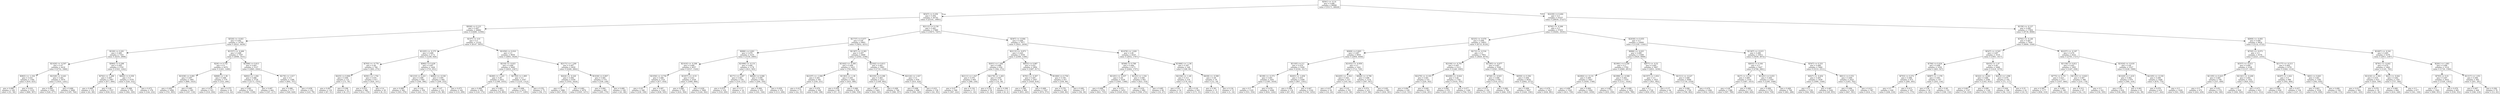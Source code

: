digraph Tree {
node [shape=box] ;
0 [label="X[561] <= -0.14\ngini = 0.498\nsamples = 99999\nvalue = [53171, 46828]"] ;
1 [label="X[547] <= 0.256\ngini = 0.492\nsamples = 44742\nvalue = [25141, 19601]"] ;
0 -> 1 [labeldistance=2.5, labelangle=45, headlabel="True"] ;
2 [label="X[936] <= 0.123\ngini = 0.497\nsamples = 26862\nvalue = [14468, 12394]"] ;
1 -> 2 ;
3 [label="X[520] <= -0.043\ngini = 0.492\nsamples = 14760\nvalue = [8321, 6439]"] ;
2 -> 3 ;
4 [label="X[100] <= 0.291\ngini = 0.482\nsamples = 7163\nvalue = [4255, 2908]"] ;
3 -> 4 ;
5 [label="X[1420] <= -0.507\ngini = 0.47\nsamples = 4418\nvalue = [2752, 1666]"] ;
4 -> 5 ;
6 [label="X[963] <= -1.334\ngini = 0.432\nsamples = 1344\nvalue = [919, 425]"] ;
5 -> 6 ;
7 [label="gini = 0.498\nsamples = 109\nvalue = [51, 58]"] ;
6 -> 7 ;
8 [label="gini = 0.418\nsamples = 1235\nvalue = [868, 367]"] ;
6 -> 8 ;
9 [label="X[2328] <= -0.441\ngini = 0.481\nsamples = 3074\nvalue = [1833, 1241]"] ;
5 -> 9 ;
10 [label="gini = 0.499\nsamples = 1005\nvalue = [528, 477]"] ;
9 -> 10 ;
11 [label="gini = 0.466\nsamples = 2069\nvalue = [1305, 764]"] ;
9 -> 11 ;
12 [label="X[964] <= 0.298\ngini = 0.495\nsamples = 2745\nvalue = [1503, 1242]"] ;
4 -> 12 ;
13 [label="X[762] <= -1.496\ngini = 0.485\nsamples = 1667\nvalue = [977, 690]"] ;
12 -> 13 ;
14 [label="gini = 0.468\nsamples = 110\nvalue = [41, 69]"] ;
13 -> 14 ;
15 [label="gini = 0.48\nsamples = 1557\nvalue = [936, 621]"] ;
13 -> 15 ;
16 [label="X[602] <= 0.359\ngini = 0.5\nsamples = 1078\nvalue = [526, 552]"] ;
12 -> 16 ;
17 [label="gini = 0.496\nsamples = 702\nvalue = [382, 320]"] ;
16 -> 17 ;
18 [label="gini = 0.473\nsamples = 376\nvalue = [144, 232]"] ;
16 -> 18 ;
19 [label="X[1557] <= -0.466\ngini = 0.498\nsamples = 7597\nvalue = [4066, 3531]"] ;
3 -> 19 ;
20 [label="X[29] <= 0.732\ngini = 0.5\nsamples = 2470\nvalue = [1201, 1269]"] ;
19 -> 20 ;
21 [label="X[1638] <= 0.991\ngini = 0.497\nsamples = 1891\nvalue = [868, 1023]"] ;
20 -> 21 ;
22 [label="gini = 0.492\nsamples = 1606\nvalue = [701, 905]"] ;
21 -> 22 ;
23 [label="gini = 0.485\nsamples = 285\nvalue = [167, 118]"] ;
21 -> 23 ;
24 [label="X[868] <= 1.38\ngini = 0.489\nsamples = 579\nvalue = [333, 246]"] ;
20 -> 24 ;
25 [label="gini = 0.476\nsamples = 523\nvalue = [319, 204]"] ;
24 -> 25 ;
26 [label="gini = 0.375\nsamples = 56\nvalue = [14, 42]"] ;
24 -> 26 ;
27 [label="X[1696] <= 0.613\ngini = 0.493\nsamples = 5127\nvalue = [2865, 2262]"] ;
19 -> 27 ;
28 [label="X[602] <= 1.204\ngini = 0.486\nsamples = 3728\nvalue = [2173, 1555]"] ;
27 -> 28 ;
29 [label="gini = 0.481\nsamples = 3324\nvalue = [1986, 1338]"] ;
28 -> 29 ;
30 [label="gini = 0.497\nsamples = 404\nvalue = [187, 217]"] ;
28 -> 30 ;
31 [label="X[176] <= 1.017\ngini = 0.5\nsamples = 1399\nvalue = [692, 707]"] ;
27 -> 31 ;
32 [label="gini = 0.498\nsamples = 1177\nvalue = [549, 628]"] ;
31 -> 32 ;
33 [label="gini = 0.458\nsamples = 222\nvalue = [143, 79]"] ;
31 -> 33 ;
34 [label="X[197] <= -0.9\ngini = 0.5\nsamples = 12102\nvalue = [6147, 5955]"] ;
2 -> 34 ;
35 [label="X[1205] <= -0.375\ngini = 0.489\nsamples = 2172\nvalue = [1246, 926]"] ;
34 -> 35 ;
36 [label="X[793] <= -0.776\ngini = 0.46\nsamples = 768\nvalue = [493, 275]"] ;
35 -> 36 ;
37 [label="X[435] <= 0.906\ngini = 0.499\nsamples = 151\nvalue = [73, 78]"] ;
36 -> 37 ;
38 [label="gini = 0.491\nsamples = 118\nvalue = [67, 51]"] ;
37 -> 38 ;
39 [label="gini = 0.298\nsamples = 33\nvalue = [6, 27]"] ;
37 -> 39 ;
40 [label="X[581] <= 1.754\ngini = 0.435\nsamples = 617\nvalue = [420, 197]"] ;
36 -> 40 ;
41 [label="gini = 0.419\nsamples = 588\nvalue = [412, 176]"] ;
40 -> 41 ;
42 [label="gini = 0.4\nsamples = 29\nvalue = [8, 21]"] ;
40 -> 42 ;
43 [label="X[982] <= 0.439\ngini = 0.497\nsamples = 1404\nvalue = [753, 651]"] ;
35 -> 43 ;
44 [label="X[1210] <= 0.221\ngini = 0.488\nsamples = 940\nvalue = [544, 396]"] ;
43 -> 44 ;
45 [label="gini = 0.499\nsamples = 582\nvalue = [303, 279]"] ;
44 -> 45 ;
46 [label="gini = 0.44\nsamples = 358\nvalue = [241, 117]"] ;
44 -> 46 ;
47 [label="X[602] <= -0.538\ngini = 0.495\nsamples = 464\nvalue = [209, 255]"] ;
43 -> 47 ;
48 [label="gini = 0.47\nsamples = 122\nvalue = [76, 46]"] ;
47 -> 48 ;
49 [label="gini = 0.475\nsamples = 342\nvalue = [133, 209]"] ;
47 -> 49 ;
50 [label="X[1056] <= 0.016\ngini = 0.5\nsamples = 9930\nvalue = [4901, 5029]"] ;
34 -> 50 ;
51 [label="X[218] <= -0.023\ngini = 0.499\nsamples = 5000\nvalue = [2633, 2367]"] ;
50 -> 51 ;
52 [label="X[280] <= -1.221\ngini = 0.49\nsamples = 2453\nvalue = [1398, 1055]"] ;
51 -> 52 ;
53 [label="gini = 0.484\nsamples = 292\nvalue = [120, 172]"] ;
52 -> 53 ;
54 [label="gini = 0.483\nsamples = 2161\nvalue = [1278, 883]"] ;
52 -> 54 ;
55 [label="X[1793] <= 1.895\ngini = 0.5\nsamples = 2547\nvalue = [1235, 1312]"] ;
51 -> 55 ;
56 [label="gini = 0.499\nsamples = 2472\nvalue = [1177, 1295]"] ;
55 -> 56 ;
57 [label="gini = 0.351\nsamples = 75\nvalue = [58, 17]"] ;
55 -> 57 ;
58 [label="X[2171] <= 1.209\ngini = 0.497\nsamples = 4930\nvalue = [2268, 2662]"] ;
50 -> 58 ;
59 [label="X[424] <= -0.226\ngini = 0.494\nsamples = 4356\nvalue = [1932, 2424]"] ;
58 -> 59 ;
60 [label="gini = 0.5\nsamples = 1880\nvalue = [927, 953]"] ;
59 -> 60 ;
61 [label="gini = 0.482\nsamples = 2476\nvalue = [1005, 1471]"] ;
59 -> 61 ;
62 [label="X[1636] <= 0.907\ngini = 0.485\nsamples = 574\nvalue = [336, 238]"] ;
58 -> 62 ;
63 [label="gini = 0.464\nsamples = 465\nvalue = [295, 170]"] ;
62 -> 63 ;
64 [label="gini = 0.469\nsamples = 109\nvalue = [41, 68]"] ;
62 -> 64 ;
65 [label="X[2112] <= 0.156\ngini = 0.481\nsamples = 17880\nvalue = [10673, 7207]"] ;
1 -> 65 ;
66 [label="X[1737] <= 0.077\ngini = 0.49\nsamples = 9903\nvalue = [5652, 4251]"] ;
65 -> 66 ;
67 [label="X[896] <= 0.801\ngini = 0.479\nsamples = 5235\nvalue = [3150, 2085]"] ;
66 -> 67 ;
68 [label="X[1410] <= -0.306\ngini = 0.469\nsamples = 4057\nvalue = [2537, 1520]"] ;
67 -> 68 ;
69 [label="X[1056] <= -0.756\ngini = 0.489\nsamples = 1531\nvalue = [877, 654]"] ;
68 -> 69 ;
70 [label="gini = 0.43\nsamples = 348\nvalue = [239, 109]"] ;
69 -> 70 ;
71 [label="gini = 0.497\nsamples = 1183\nvalue = [638, 545]"] ;
69 -> 71 ;
72 [label="X[1657] <= -0.53\ngini = 0.451\nsamples = 2526\nvalue = [1660, 866]"] ;
68 -> 72 ;
73 [label="gini = 0.488\nsamples = 720\nvalue = [416, 304]"] ;
72 -> 73 ;
74 [label="gini = 0.429\nsamples = 1806\nvalue = [1244, 562]"] ;
72 -> 74 ;
75 [label="X[1099] <= -0.131\ngini = 0.499\nsamples = 1178\nvalue = [613, 565]"] ;
67 -> 75 ;
76 [label="X[171] <= 2.007\ngini = 0.481\nsamples = 534\nvalue = [319, 215]"] ;
75 -> 76 ;
77 [label="gini = 0.474\nsamples = 518\nvalue = [318, 200]"] ;
76 -> 77 ;
78 [label="gini = 0.117\nsamples = 16\nvalue = [1, 15]"] ;
76 -> 78 ;
79 [label="X[826] <= 0.066\ngini = 0.496\nsamples = 644\nvalue = [294, 350]"] ;
75 -> 79 ;
80 [label="gini = 0.494\nsamples = 325\nvalue = [181, 144]"] ;
79 -> 80 ;
81 [label="gini = 0.458\nsamples = 319\nvalue = [113, 206]"] ;
79 -> 81 ;
82 [label="X[1387] <= -0.383\ngini = 0.497\nsamples = 4668\nvalue = [2502, 2166]"] ;
66 -> 82 ;
83 [label="X[1442] <= -0.395\ngini = 0.499\nsamples = 1623\nvalue = [783, 840]"] ;
82 -> 83 ;
84 [label="X[2197] <= -1.006\ngini = 0.491\nsamples = 581\nvalue = [330, 251]"] ;
83 -> 84 ;
85 [label="gini = 0.415\nsamples = 75\nvalue = [22, 53]"] ;
84 -> 85 ;
86 [label="gini = 0.476\nsamples = 506\nvalue = [308, 198]"] ;
84 -> 86 ;
87 [label="X[1383] <= -1.36\ngini = 0.491\nsamples = 1042\nvalue = [453, 589]"] ;
83 -> 87 ;
88 [label="gini = 0.456\nsamples = 88\nvalue = [57, 31]"] ;
87 -> 88 ;
89 [label="gini = 0.486\nsamples = 954\nvalue = [396, 558]"] ;
87 -> 89 ;
90 [label="X[2342] <= 0.613\ngini = 0.492\nsamples = 3045\nvalue = [1719, 1326]"] ;
82 -> 90 ;
91 [label="X[2193] <= 0.396\ngini = 0.483\nsamples = 2211\nvalue = [1309, 902]"] ;
90 -> 91 ;
92 [label="gini = 0.467\nsamples = 1465\nvalue = [920, 545]"] ;
91 -> 92 ;
93 [label="gini = 0.499\nsamples = 746\nvalue = [389, 357]"] ;
91 -> 93 ;
94 [label="X[2124] <= 1.027\ngini = 0.5\nsamples = 834\nvalue = [410, 424]"] ;
90 -> 94 ;
95 [label="gini = 0.498\nsamples = 698\nvalue = [369, 329]"] ;
94 -> 95 ;
96 [label="gini = 0.421\nsamples = 136\nvalue = [41, 95]"] ;
94 -> 96 ;
97 [label="X[367] <= -0.094\ngini = 0.466\nsamples = 7977\nvalue = [5021, 2956]"] ;
65 -> 97 ;
98 [label="X[2113] <= -0.873\ngini = 0.445\nsamples = 3558\nvalue = [2369, 1189]"] ;
97 -> 98 ;
99 [label="X[451] <= 1.482\ngini = 0.486\nsamples = 654\nvalue = [382, 272]"] ;
98 -> 99 ;
100 [label="X[2111] <= 1.927\ngini = 0.476\nsamples = 604\nvalue = [368, 236]"] ;
99 -> 100 ;
101 [label="gini = 0.47\nsamples = 589\nvalue = [367, 222]"] ;
100 -> 101 ;
102 [label="gini = 0.124\nsamples = 15\nvalue = [1, 14]"] ;
100 -> 102 ;
103 [label="X[2178] <= 1.263\ngini = 0.403\nsamples = 50\nvalue = [14, 36]"] ;
99 -> 103 ;
104 [label="gini = 0.224\nsamples = 39\nvalue = [5, 34]"] ;
103 -> 104 ;
105 [label="gini = 0.298\nsamples = 11\nvalue = [9, 2]"] ;
103 -> 105 ;
106 [label="X[653] <= 0.987\ngini = 0.432\nsamples = 2904\nvalue = [1987, 917]"] ;
98 -> 106 ;
107 [label="X[781] <= -0.307\ngini = 0.445\nsamples = 2447\nvalue = [1629, 818]"] ;
106 -> 107 ;
108 [label="gini = 0.396\nsamples = 900\nvalue = [655, 245]"] ;
107 -> 108 ;
109 [label="gini = 0.466\nsamples = 1547\nvalue = [974, 573]"] ;
107 -> 109 ;
110 [label="X[1660] <= 0.756\ngini = 0.339\nsamples = 457\nvalue = [358, 99]"] ;
106 -> 110 ;
111 [label="gini = 0.278\nsamples = 360\nvalue = [300, 60]"] ;
110 -> 111 ;
112 [label="gini = 0.481\nsamples = 97\nvalue = [58, 39]"] ;
110 -> 112 ;
113 [label="X[1678] <= 1.628\ngini = 0.48\nsamples = 4419\nvalue = [2652, 1767]"] ;
97 -> 113 ;
114 [label="X[568] <= 0.788\ngini = 0.484\nsamples = 4171\nvalue = [2464, 1707]"] ;
113 -> 114 ;
115 [label="X[1201] <= -0.037\ngini = 0.49\nsamples = 3229\nvalue = [1841, 1388]"] ;
114 -> 115 ;
116 [label="gini = 0.499\nsamples = 1576\nvalue = [821, 755]"] ;
115 -> 116 ;
117 [label="gini = 0.473\nsamples = 1653\nvalue = [1020, 633]"] ;
115 -> 117 ;
118 [label="X[123] <= 1.334\ngini = 0.448\nsamples = 942\nvalue = [623, 319]"] ;
114 -> 118 ;
119 [label="gini = 0.432\nsamples = 862\nvalue = [590, 272]"] ;
118 -> 119 ;
120 [label="gini = 0.485\nsamples = 80\nvalue = [33, 47]"] ;
118 -> 120 ;
121 [label="X[1966] <= 1.136\ngini = 0.367\nsamples = 248\nvalue = [188, 60]"] ;
113 -> 121 ;
122 [label="X[2194] <= -1.46\ngini = 0.311\nsamples = 218\nvalue = [176, 42]"] ;
121 -> 122 ;
123 [label="gini = 0.43\nsamples = 16\nvalue = [5, 11]"] ;
122 -> 123 ;
124 [label="gini = 0.26\nsamples = 202\nvalue = [171, 31]"] ;
122 -> 124 ;
125 [label="X[638] <= -0.589\ngini = 0.48\nsamples = 30\nvalue = [12, 18]"] ;
121 -> 125 ;
126 [label="gini = 0.391\nsamples = 15\nvalue = [11, 4]"] ;
125 -> 126 ;
127 [label="gini = 0.124\nsamples = 15\nvalue = [1, 14]"] ;
125 -> 127 ;
128 [label="X[2230] <= 0.464\ngini = 0.5\nsamples = 55257\nvalue = [28030, 27227]"] ;
0 -> 128 [labeldistance=2.5, labelangle=-45, headlabel="False"] ;
129 [label="X[762] <= -0.266\ngini = 0.5\nsamples = 37453\nvalue = [18292, 19161]"] ;
128 -> 129 ;
130 [label="X[325] <= -0.079\ngini = 0.496\nsamples = 14853\nvalue = [6733, 8120]"] ;
129 -> 130 ;
131 [label="X[909] <= 0.805\ngini = 0.487\nsamples = 6950\nvalue = [2904, 4046]"] ;
130 -> 131 ;
132 [label="X[1165] <= 0.2\ngini = 0.479\nsamples = 5509\nvalue = [2192, 3317]"] ;
131 -> 132 ;
133 [label="X[199] <= -0.373\ngini = 0.491\nsamples = 3201\nvalue = [1385, 1816]"] ;
132 -> 133 ;
134 [label="gini = 0.5\nsamples = 1105\nvalue = [551, 554]"] ;
133 -> 134 ;
135 [label="gini = 0.479\nsamples = 2096\nvalue = [834, 1262]"] ;
133 -> 135 ;
136 [label="X[263] <= -1.656\ngini = 0.455\nsamples = 2308\nvalue = [807, 1501]"] ;
132 -> 136 ;
137 [label="gini = 0.488\nsamples = 116\nvalue = [67, 49]"] ;
136 -> 137 ;
138 [label="gini = 0.447\nsamples = 2192\nvalue = [740, 1452]"] ;
136 -> 138 ;
139 [label="X[1052] <= -0.959\ngini = 0.5\nsamples = 1441\nvalue = [712, 729]"] ;
131 -> 139 ;
140 [label="X[2265] <= -1.022\ngini = 0.461\nsamples = 227\nvalue = [145, 82]"] ;
139 -> 140 ;
141 [label="gini = 0.415\nsamples = 34\nvalue = [10, 24]"] ;
140 -> 141 ;
142 [label="gini = 0.42\nsamples = 193\nvalue = [135, 58]"] ;
140 -> 142 ;
143 [label="X[849] <= -0.796\ngini = 0.498\nsamples = 1214\nvalue = [567, 647]"] ;
139 -> 143 ;
144 [label="gini = 0.474\nsamples = 223\nvalue = [137, 86]"] ;
143 -> 144 ;
145 [label="gini = 0.491\nsamples = 991\nvalue = [430, 561]"] ;
143 -> 145 ;
146 [label="X[172] <= -0.534\ngini = 0.5\nsamples = 7903\nvalue = [3829, 4074]"] ;
130 -> 146 ;
147 [label="X[2194] <= -0.791\ngini = 0.497\nsamples = 2313\nvalue = [1248, 1065]"] ;
146 -> 147 ;
148 [label="X[2279] <= -0.193\ngini = 0.491\nsamples = 531\nvalue = [229, 302]"] ;
147 -> 148 ;
149 [label="gini = 0.494\nsamples = 226\nvalue = [125, 101]"] ;
148 -> 149 ;
150 [label="gini = 0.449\nsamples = 305\nvalue = [104, 201]"] ;
148 -> 150 ;
151 [label="X[2280] <= -0.624\ngini = 0.49\nsamples = 1782\nvalue = [1019, 763]"] ;
147 -> 151 ;
152 [label="gini = 0.499\nsamples = 476\nvalue = [225, 251]"] ;
151 -> 152 ;
153 [label="gini = 0.477\nsamples = 1306\nvalue = [794, 512]"] ;
151 -> 153 ;
154 [label="X[1285] <= -0.977\ngini = 0.497\nsamples = 5590\nvalue = [2581, 3009]"] ;
146 -> 154 ;
155 [label="X[740] <= -0.925\ngini = 0.496\nsamples = 956\nvalue = [519, 437]"] ;
154 -> 155 ;
156 [label="gini = 0.471\nsamples = 192\nvalue = [73, 119]"] ;
155 -> 156 ;
157 [label="gini = 0.486\nsamples = 764\nvalue = [446, 318]"] ;
155 -> 157 ;
158 [label="X[950] <= 0.392\ngini = 0.494\nsamples = 4634\nvalue = [2062, 2572]"] ;
154 -> 158 ;
159 [label="gini = 0.499\nsamples = 3007\nvalue = [1426, 1581]"] ;
158 -> 159 ;
160 [label="gini = 0.476\nsamples = 1627\nvalue = [636, 991]"] ;
158 -> 160 ;
161 [label="X[2030] <= 0.055\ngini = 0.5\nsamples = 22600\nvalue = [11559, 11041]"] ;
129 -> 161 ;
162 [label="X[896] <= -0.025\ngini = 0.499\nsamples = 11689\nvalue = [5620, 6069]"] ;
161 -> 162 ;
163 [label="X[1991] <= 0.246\ngini = 0.5\nsamples = 5782\nvalue = [2969, 2813]"] ;
162 -> 163 ;
164 [label="X[2082] <= -0.131\ngini = 0.499\nsamples = 3447\nvalue = [1658, 1789]"] ;
163 -> 164 ;
165 [label="gini = 0.499\nsamples = 1543\nvalue = [813, 730]"] ;
164 -> 165 ;
166 [label="gini = 0.494\nsamples = 1904\nvalue = [845, 1059]"] ;
164 -> 166 ;
167 [label="X[1996] <= -0.568\ngini = 0.492\nsamples = 2335\nvalue = [1311, 1024]"] ;
163 -> 167 ;
168 [label="gini = 0.462\nsamples = 713\nvalue = [455, 258]"] ;
167 -> 168 ;
169 [label="gini = 0.498\nsamples = 1622\nvalue = [856, 766]"] ;
167 -> 169 ;
170 [label="X[877] <= -0.52\ngini = 0.495\nsamples = 5907\nvalue = [2651, 3256]"] ;
162 -> 170 ;
171 [label="X[1557] <= 1.632\ngini = 0.5\nsamples = 1823\nvalue = [921, 902]"] ;
170 -> 171 ;
172 [label="gini = 0.5\nsamples = 1729\nvalue = [850, 879]"] ;
171 -> 172 ;
173 [label="gini = 0.37\nsamples = 94\nvalue = [71, 23]"] ;
171 -> 173 ;
174 [label="X[1511] <= -0.227\ngini = 0.488\nsamples = 4084\nvalue = [1730, 2354]"] ;
170 -> 174 ;
175 [label="gini = 0.498\nsamples = 1700\nvalue = [798, 902]"] ;
174 -> 175 ;
176 [label="gini = 0.476\nsamples = 2384\nvalue = [932, 1452]"] ;
174 -> 176 ;
177 [label="X[1367] <= -0.015\ngini = 0.496\nsamples = 10911\nvalue = [5939, 4972]"] ;
161 -> 177 ;
178 [label="X[833] <= 0.164\ngini = 0.5\nsamples = 5447\nvalue = [2786, 2661]"] ;
177 -> 178 ;
179 [label="X[27] <= -0.154\ngini = 0.499\nsamples = 3102\nvalue = [1487, 1615]"] ;
178 -> 179 ;
180 [label="gini = 0.49\nsamples = 1386\nvalue = [597, 789]"] ;
179 -> 180 ;
181 [label="gini = 0.499\nsamples = 1716\nvalue = [890, 826]"] ;
179 -> 181 ;
182 [label="X[1201] <= 0.453\ngini = 0.494\nsamples = 2345\nvalue = [1299, 1046]"] ;
178 -> 182 ;
183 [label="gini = 0.499\nsamples = 1576\nvalue = [818, 758]"] ;
182 -> 183 ;
184 [label="gini = 0.469\nsamples = 769\nvalue = [481, 288]"] ;
182 -> 184 ;
185 [label="X[547] <= 0.333\ngini = 0.488\nsamples = 5464\nvalue = [3153, 2311]"] ;
177 -> 185 ;
186 [label="X[927] <= -0.454\ngini = 0.495\nsamples = 3439\nvalue = [1890, 1549]"] ;
185 -> 186 ;
187 [label="gini = 0.5\nsamples = 1158\nvalue = [564, 594]"] ;
186 -> 187 ;
188 [label="gini = 0.487\nsamples = 2281\nvalue = [1326, 955]"] ;
186 -> 188 ;
189 [label="X[611] <= 0.551\ngini = 0.469\nsamples = 2025\nvalue = [1263, 762]"] ;
185 -> 189 ;
190 [label="gini = 0.484\nsamples = 1438\nvalue = [847, 591]"] ;
189 -> 190 ;
191 [label="gini = 0.413\nsamples = 587\nvalue = [416, 171]"] ;
189 -> 191 ;
192 [label="X[159] <= -0.127\ngini = 0.496\nsamples = 17804\nvalue = [9738, 8066]"] ;
128 -> 192 ;
193 [label="X[762] <= -0.146\ngini = 0.487\nsamples = 7950\nvalue = [4606, 3344]"] ;
192 -> 193 ;
194 [label="X[547] <= -0.545\ngini = 0.497\nsamples = 3518\nvalue = [1901, 1617]"] ;
193 -> 194 ;
195 [label="X[784] <= 0.424\ngini = 0.498\nsamples = 1030\nvalue = [483, 547]"] ;
194 -> 195 ;
196 [label="X[703] <= 0.272\ngini = 0.486\nsamples = 673\nvalue = [280, 393]"] ;
195 -> 196 ;
197 [label="gini = 0.5\nsamples = 426\nvalue = [208, 218]"] ;
196 -> 197 ;
198 [label="gini = 0.413\nsamples = 247\nvalue = [72, 175]"] ;
196 -> 198 ;
199 [label="X[987] <= -1.378\ngini = 0.491\nsamples = 357\nvalue = [203, 154]"] ;
195 -> 199 ;
200 [label="gini = 0.26\nsamples = 26\nvalue = [4, 22]"] ;
199 -> 200 ;
201 [label="gini = 0.48\nsamples = 331\nvalue = [199, 132]"] ;
199 -> 201 ;
202 [label="X[435] <= 1.47\ngini = 0.49\nsamples = 2488\nvalue = [1418, 1070]"] ;
194 -> 202 ;
203 [label="X[322] <= -0.041\ngini = 0.486\nsamples = 2296\nvalue = [1343, 953]"] ;
202 -> 203 ;
204 [label="gini = 0.463\nsamples = 1147\nvalue = [729, 418]"] ;
203 -> 204 ;
205 [label="gini = 0.498\nsamples = 1149\nvalue = [614, 535]"] ;
203 -> 205 ;
206 [label="X[412] <= 1.098\ngini = 0.476\nsamples = 192\nvalue = [75, 117]"] ;
202 -> 206 ;
207 [label="gini = 0.444\nsamples = 168\nvalue = [56, 112]"] ;
206 -> 207 ;
208 [label="gini = 0.33\nsamples = 24\nvalue = [19, 5]"] ;
206 -> 208 ;
209 [label="X[2257] <= -0.187\ngini = 0.476\nsamples = 4432\nvalue = [2705, 1727]"] ;
193 -> 209 ;
210 [label="X[1158] <= 0.812\ngini = 0.445\nsamples = 1905\nvalue = [1267, 638]"] ;
209 -> 210 ;
211 [label="X[775] <= 0.731\ngini = 0.423\nsamples = 1517\nvalue = [1057, 460]"] ;
210 -> 211 ;
212 [label="gini = 0.395\nsamples = 1177\nvalue = [858, 319]"] ;
211 -> 212 ;
213 [label="gini = 0.485\nsamples = 340\nvalue = [199, 141]"] ;
211 -> 213 ;
214 [label="X[1101] <= -0.923\ngini = 0.497\nsamples = 388\nvalue = [210, 178]"] ;
210 -> 214 ;
215 [label="gini = 0.313\nsamples = 67\nvalue = [54, 13]"] ;
214 -> 215 ;
216 [label="gini = 0.5\nsamples = 321\nvalue = [156, 165]"] ;
214 -> 216 ;
217 [label="X[1024] <= -0.418\ngini = 0.49\nsamples = 2527\nvalue = [1438, 1089]"] ;
209 -> 217 ;
218 [label="X[1420] <= 1.419\ngini = 0.462\nsamples = 879\nvalue = [560, 319]"] ;
217 -> 218 ;
219 [label="gini = 0.45\nsamples = 818\nvalue = [538, 280]"] ;
218 -> 219 ;
220 [label="gini = 0.461\nsamples = 61\nvalue = [22, 39]"] ;
218 -> 220 ;
221 [label="X[2185] <= -0.339\ngini = 0.498\nsamples = 1648\nvalue = [878, 770]"] ;
217 -> 221 ;
222 [label="gini = 0.476\nsamples = 619\nvalue = [377, 242]"] ;
221 -> 222 ;
223 [label="gini = 0.5\nsamples = 1029\nvalue = [501, 528]"] ;
221 -> 223 ;
224 [label="X[909] <= -0.093\ngini = 0.499\nsamples = 9854\nvalue = [5132, 4722]"] ;
192 -> 224 ;
225 [label="X[745] <= -0.072\ngini = 0.5\nsamples = 4576\nvalue = [2221, 2355]"] ;
224 -> 225 ;
226 [label="X[557] <= -0.413\ngini = 0.499\nsamples = 2198\nvalue = [1157, 1041]"] ;
225 -> 226 ;
227 [label="X[1195] <= 0.425\ngini = 0.495\nsamples = 746\nvalue = [337, 409]"] ;
226 -> 227 ;
228 [label="gini = 0.5\nsamples = 472\nvalue = [243, 229]"] ;
227 -> 228 ;
229 [label="gini = 0.451\nsamples = 274\nvalue = [94, 180]"] ;
227 -> 229 ;
230 [label="X[1341] <= -0.208\ngini = 0.492\nsamples = 1452\nvalue = [820, 632]"] ;
226 -> 230 ;
231 [label="gini = 0.5\nsamples = 629\nvalue = [309, 320]"] ;
230 -> 231 ;
232 [label="gini = 0.471\nsamples = 823\nvalue = [511, 312]"] ;
230 -> 232 ;
233 [label="X[1177] <= -0.213\ngini = 0.494\nsamples = 2378\nvalue = [1064, 1314]"] ;
225 -> 233 ;
234 [label="X[297] <= 1.022\ngini = 0.5\nsamples = 986\nvalue = [502, 484]"] ;
233 -> 234 ;
235 [label="gini = 0.499\nsamples = 828\nvalue = [395, 433]"] ;
234 -> 235 ;
236 [label="gini = 0.437\nsamples = 158\nvalue = [107, 51]"] ;
234 -> 236 ;
237 [label="X[81] <= 0.645\ngini = 0.481\nsamples = 1392\nvalue = [562, 830]"] ;
233 -> 237 ;
238 [label="gini = 0.463\nsamples = 1034\nvalue = [376, 658]"] ;
237 -> 238 ;
239 [label="gini = 0.499\nsamples = 358\nvalue = [186, 172]"] ;
237 -> 239 ;
240 [label="X[1687] <= -0.341\ngini = 0.495\nsamples = 5278\nvalue = [2911, 2367]"] ;
224 -> 240 ;
241 [label="X[781] <= -0.442\ngini = 0.479\nsamples = 1964\nvalue = [1181, 783]"] ;
240 -> 241 ;
242 [label="X[1418] <= 1.304\ngini = 0.435\nsamples = 623\nvalue = [424, 199]"] ;
241 -> 242 ;
243 [label="gini = 0.411\nsamples = 564\nvalue = [401, 163]"] ;
242 -> 243 ;
244 [label="gini = 0.476\nsamples = 59\nvalue = [23, 36]"] ;
242 -> 244 ;
245 [label="X[21] <= -0.042\ngini = 0.492\nsamples = 1341\nvalue = [757, 584]"] ;
241 -> 245 ;
246 [label="gini = 0.468\nsamples = 664\nvalue = [416, 248]"] ;
245 -> 246 ;
247 [label="gini = 0.5\nsamples = 677\nvalue = [341, 336]"] ;
245 -> 247 ;
248 [label="X[281] <= 1.083\ngini = 0.499\nsamples = 3314\nvalue = [1730, 1584]"] ;
240 -> 248 ;
249 [label="X[793] <= 0.51\ngini = 0.497\nsamples = 2832\nvalue = [1529, 1303]"] ;
248 -> 249 ;
250 [label="gini = 0.5\nsamples = 1941\nvalue = [990, 951]"] ;
249 -> 250 ;
251 [label="gini = 0.478\nsamples = 891\nvalue = [539, 352]"] ;
249 -> 251 ;
252 [label="X[1317] <= 1.051\ngini = 0.486\nsamples = 482\nvalue = [201, 281]"] ;
248 -> 252 ;
253 [label="gini = 0.497\nsamples = 406\nvalue = [188, 218]"] ;
252 -> 253 ;
254 [label="gini = 0.284\nsamples = 76\nvalue = [13, 63]"] ;
252 -> 254 ;
}